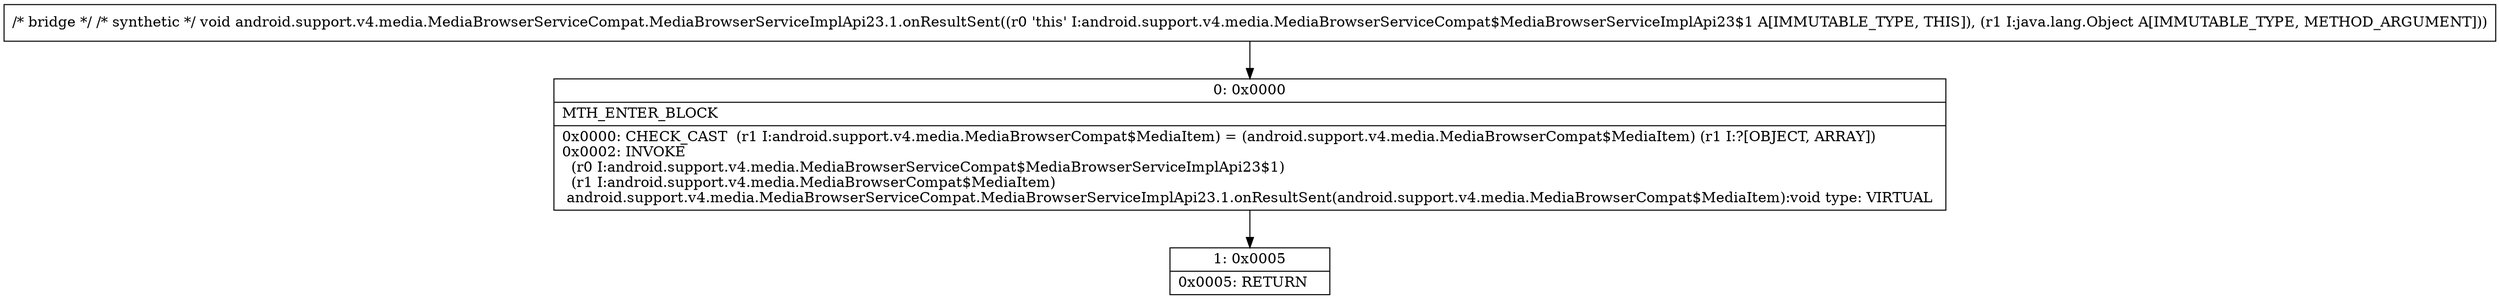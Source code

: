 digraph "CFG forandroid.support.v4.media.MediaBrowserServiceCompat.MediaBrowserServiceImplApi23.1.onResultSent(Ljava\/lang\/Object;)V" {
Node_0 [shape=record,label="{0\:\ 0x0000|MTH_ENTER_BLOCK\l|0x0000: CHECK_CAST  (r1 I:android.support.v4.media.MediaBrowserCompat$MediaItem) = (android.support.v4.media.MediaBrowserCompat$MediaItem) (r1 I:?[OBJECT, ARRAY]) \l0x0002: INVOKE  \l  (r0 I:android.support.v4.media.MediaBrowserServiceCompat$MediaBrowserServiceImplApi23$1)\l  (r1 I:android.support.v4.media.MediaBrowserCompat$MediaItem)\l android.support.v4.media.MediaBrowserServiceCompat.MediaBrowserServiceImplApi23.1.onResultSent(android.support.v4.media.MediaBrowserCompat$MediaItem):void type: VIRTUAL \l}"];
Node_1 [shape=record,label="{1\:\ 0x0005|0x0005: RETURN   \l}"];
MethodNode[shape=record,label="{\/* bridge *\/ \/* synthetic *\/ void android.support.v4.media.MediaBrowserServiceCompat.MediaBrowserServiceImplApi23.1.onResultSent((r0 'this' I:android.support.v4.media.MediaBrowserServiceCompat$MediaBrowserServiceImplApi23$1 A[IMMUTABLE_TYPE, THIS]), (r1 I:java.lang.Object A[IMMUTABLE_TYPE, METHOD_ARGUMENT])) }"];
MethodNode -> Node_0;
Node_0 -> Node_1;
}

